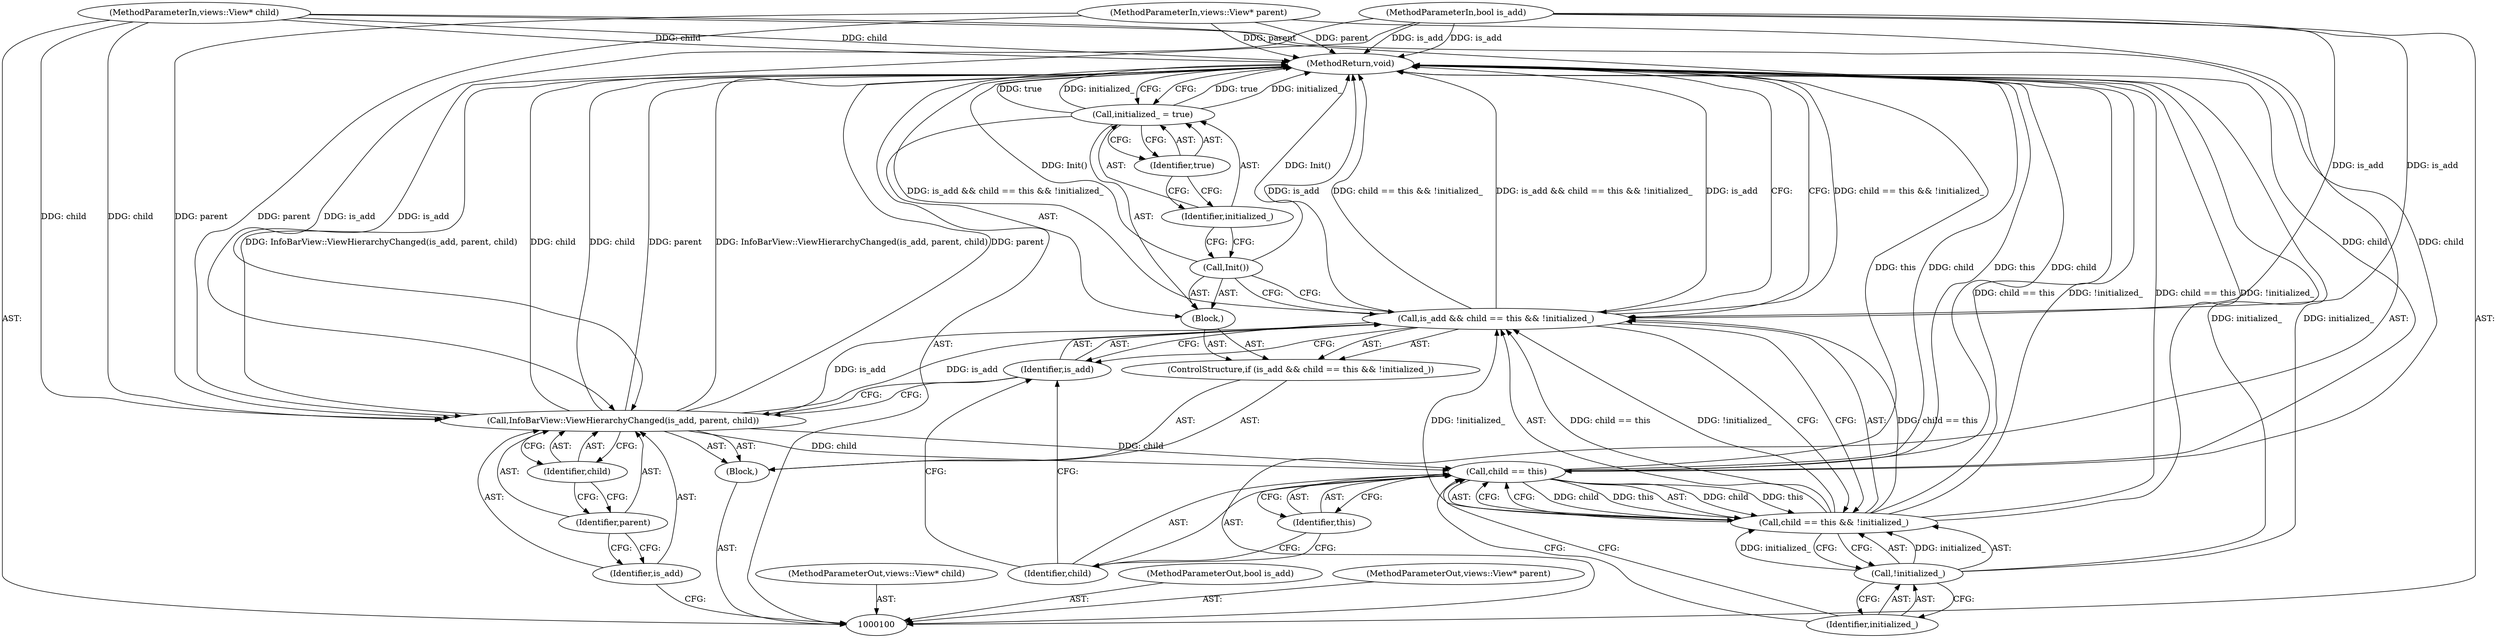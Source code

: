 digraph "0_Chrome_fc3c351a3d995f73ead5c92354396a7ec2b14e3f_1" {
"1000123" [label="(MethodReturn,void)"];
"1000101" [label="(MethodParameterIn,bool is_add)"];
"1000157" [label="(MethodParameterOut,bool is_add)"];
"1000102" [label="(MethodParameterIn,views::View* parent)"];
"1000158" [label="(MethodParameterOut,views::View* parent)"];
"1000103" [label="(MethodParameterIn,views::View* child)"];
"1000159" [label="(MethodParameterOut,views::View* child)"];
"1000104" [label="(Block,)"];
"1000105" [label="(Call,InfoBarView::ViewHierarchyChanged(is_add, parent, child))"];
"1000106" [label="(Identifier,is_add)"];
"1000107" [label="(Identifier,parent)"];
"1000108" [label="(Identifier,child)"];
"1000112" [label="(Call,child == this && !initialized_)"];
"1000113" [label="(Call,child == this)"];
"1000114" [label="(Identifier,child)"];
"1000115" [label="(Identifier,this)"];
"1000109" [label="(ControlStructure,if (is_add && child == this && !initialized_))"];
"1000116" [label="(Call,!initialized_)"];
"1000117" [label="(Identifier,initialized_)"];
"1000118" [label="(Block,)"];
"1000110" [label="(Call,is_add && child == this && !initialized_)"];
"1000111" [label="(Identifier,is_add)"];
"1000119" [label="(Call,Init())"];
"1000122" [label="(Identifier,true)"];
"1000120" [label="(Call,initialized_ = true)"];
"1000121" [label="(Identifier,initialized_)"];
"1000123" -> "1000100"  [label="AST: "];
"1000123" -> "1000120"  [label="CFG: "];
"1000123" -> "1000110"  [label="CFG: "];
"1000116" -> "1000123"  [label="DDG: initialized_"];
"1000105" -> "1000123"  [label="DDG: child"];
"1000105" -> "1000123"  [label="DDG: parent"];
"1000105" -> "1000123"  [label="DDG: InfoBarView::ViewHierarchyChanged(is_add, parent, child)"];
"1000113" -> "1000123"  [label="DDG: child"];
"1000113" -> "1000123"  [label="DDG: this"];
"1000103" -> "1000123"  [label="DDG: child"];
"1000120" -> "1000123"  [label="DDG: true"];
"1000120" -> "1000123"  [label="DDG: initialized_"];
"1000119" -> "1000123"  [label="DDG: Init()"];
"1000102" -> "1000123"  [label="DDG: parent"];
"1000110" -> "1000123"  [label="DDG: child == this && !initialized_"];
"1000110" -> "1000123"  [label="DDG: is_add && child == this && !initialized_"];
"1000110" -> "1000123"  [label="DDG: is_add"];
"1000112" -> "1000123"  [label="DDG: child == this"];
"1000112" -> "1000123"  [label="DDG: !initialized_"];
"1000101" -> "1000123"  [label="DDG: is_add"];
"1000101" -> "1000100"  [label="AST: "];
"1000101" -> "1000123"  [label="DDG: is_add"];
"1000101" -> "1000105"  [label="DDG: is_add"];
"1000101" -> "1000110"  [label="DDG: is_add"];
"1000157" -> "1000100"  [label="AST: "];
"1000102" -> "1000100"  [label="AST: "];
"1000102" -> "1000123"  [label="DDG: parent"];
"1000102" -> "1000105"  [label="DDG: parent"];
"1000158" -> "1000100"  [label="AST: "];
"1000103" -> "1000100"  [label="AST: "];
"1000103" -> "1000123"  [label="DDG: child"];
"1000103" -> "1000105"  [label="DDG: child"];
"1000103" -> "1000113"  [label="DDG: child"];
"1000159" -> "1000100"  [label="AST: "];
"1000104" -> "1000100"  [label="AST: "];
"1000105" -> "1000104"  [label="AST: "];
"1000109" -> "1000104"  [label="AST: "];
"1000105" -> "1000104"  [label="AST: "];
"1000105" -> "1000108"  [label="CFG: "];
"1000106" -> "1000105"  [label="AST: "];
"1000107" -> "1000105"  [label="AST: "];
"1000108" -> "1000105"  [label="AST: "];
"1000111" -> "1000105"  [label="CFG: "];
"1000105" -> "1000123"  [label="DDG: child"];
"1000105" -> "1000123"  [label="DDG: parent"];
"1000105" -> "1000123"  [label="DDG: InfoBarView::ViewHierarchyChanged(is_add, parent, child)"];
"1000101" -> "1000105"  [label="DDG: is_add"];
"1000102" -> "1000105"  [label="DDG: parent"];
"1000103" -> "1000105"  [label="DDG: child"];
"1000105" -> "1000110"  [label="DDG: is_add"];
"1000105" -> "1000113"  [label="DDG: child"];
"1000106" -> "1000105"  [label="AST: "];
"1000106" -> "1000100"  [label="CFG: "];
"1000107" -> "1000106"  [label="CFG: "];
"1000107" -> "1000105"  [label="AST: "];
"1000107" -> "1000106"  [label="CFG: "];
"1000108" -> "1000107"  [label="CFG: "];
"1000108" -> "1000105"  [label="AST: "];
"1000108" -> "1000107"  [label="CFG: "];
"1000105" -> "1000108"  [label="CFG: "];
"1000112" -> "1000110"  [label="AST: "];
"1000112" -> "1000113"  [label="CFG: "];
"1000112" -> "1000116"  [label="CFG: "];
"1000113" -> "1000112"  [label="AST: "];
"1000116" -> "1000112"  [label="AST: "];
"1000110" -> "1000112"  [label="CFG: "];
"1000112" -> "1000123"  [label="DDG: child == this"];
"1000112" -> "1000123"  [label="DDG: !initialized_"];
"1000112" -> "1000110"  [label="DDG: child == this"];
"1000112" -> "1000110"  [label="DDG: !initialized_"];
"1000113" -> "1000112"  [label="DDG: child"];
"1000113" -> "1000112"  [label="DDG: this"];
"1000116" -> "1000112"  [label="DDG: initialized_"];
"1000113" -> "1000112"  [label="AST: "];
"1000113" -> "1000115"  [label="CFG: "];
"1000114" -> "1000113"  [label="AST: "];
"1000115" -> "1000113"  [label="AST: "];
"1000117" -> "1000113"  [label="CFG: "];
"1000112" -> "1000113"  [label="CFG: "];
"1000113" -> "1000123"  [label="DDG: child"];
"1000113" -> "1000123"  [label="DDG: this"];
"1000113" -> "1000112"  [label="DDG: child"];
"1000113" -> "1000112"  [label="DDG: this"];
"1000105" -> "1000113"  [label="DDG: child"];
"1000103" -> "1000113"  [label="DDG: child"];
"1000114" -> "1000113"  [label="AST: "];
"1000114" -> "1000111"  [label="CFG: "];
"1000115" -> "1000114"  [label="CFG: "];
"1000115" -> "1000113"  [label="AST: "];
"1000115" -> "1000114"  [label="CFG: "];
"1000113" -> "1000115"  [label="CFG: "];
"1000109" -> "1000104"  [label="AST: "];
"1000110" -> "1000109"  [label="AST: "];
"1000118" -> "1000109"  [label="AST: "];
"1000116" -> "1000112"  [label="AST: "];
"1000116" -> "1000117"  [label="CFG: "];
"1000117" -> "1000116"  [label="AST: "];
"1000112" -> "1000116"  [label="CFG: "];
"1000116" -> "1000123"  [label="DDG: initialized_"];
"1000116" -> "1000112"  [label="DDG: initialized_"];
"1000117" -> "1000116"  [label="AST: "];
"1000117" -> "1000113"  [label="CFG: "];
"1000116" -> "1000117"  [label="CFG: "];
"1000118" -> "1000109"  [label="AST: "];
"1000119" -> "1000118"  [label="AST: "];
"1000120" -> "1000118"  [label="AST: "];
"1000110" -> "1000109"  [label="AST: "];
"1000110" -> "1000111"  [label="CFG: "];
"1000110" -> "1000112"  [label="CFG: "];
"1000111" -> "1000110"  [label="AST: "];
"1000112" -> "1000110"  [label="AST: "];
"1000119" -> "1000110"  [label="CFG: "];
"1000123" -> "1000110"  [label="CFG: "];
"1000110" -> "1000123"  [label="DDG: child == this && !initialized_"];
"1000110" -> "1000123"  [label="DDG: is_add && child == this && !initialized_"];
"1000110" -> "1000123"  [label="DDG: is_add"];
"1000105" -> "1000110"  [label="DDG: is_add"];
"1000101" -> "1000110"  [label="DDG: is_add"];
"1000112" -> "1000110"  [label="DDG: child == this"];
"1000112" -> "1000110"  [label="DDG: !initialized_"];
"1000111" -> "1000110"  [label="AST: "];
"1000111" -> "1000105"  [label="CFG: "];
"1000114" -> "1000111"  [label="CFG: "];
"1000110" -> "1000111"  [label="CFG: "];
"1000119" -> "1000118"  [label="AST: "];
"1000119" -> "1000110"  [label="CFG: "];
"1000121" -> "1000119"  [label="CFG: "];
"1000119" -> "1000123"  [label="DDG: Init()"];
"1000122" -> "1000120"  [label="AST: "];
"1000122" -> "1000121"  [label="CFG: "];
"1000120" -> "1000122"  [label="CFG: "];
"1000120" -> "1000118"  [label="AST: "];
"1000120" -> "1000122"  [label="CFG: "];
"1000121" -> "1000120"  [label="AST: "];
"1000122" -> "1000120"  [label="AST: "];
"1000123" -> "1000120"  [label="CFG: "];
"1000120" -> "1000123"  [label="DDG: true"];
"1000120" -> "1000123"  [label="DDG: initialized_"];
"1000121" -> "1000120"  [label="AST: "];
"1000121" -> "1000119"  [label="CFG: "];
"1000122" -> "1000121"  [label="CFG: "];
}

